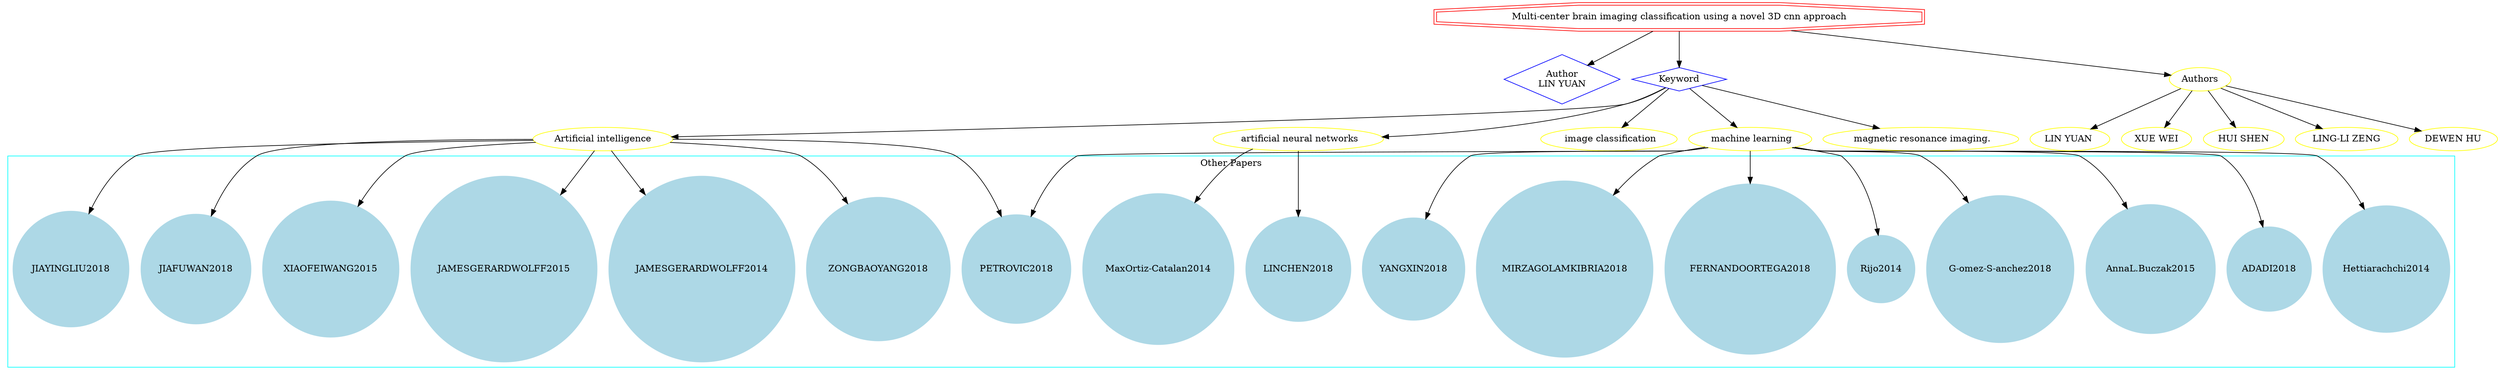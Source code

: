 strict digraph mind_map24 {
	node [color=red shape=doubleoctagon]
	"Multi-center brain imaging classification using a novel 3D cnn approach"
	node [color=blue shape=diamond]
	"Author
LIN YUAN"
	Keyword
	"Multi-center brain imaging classification using a novel 3D cnn approach" -> "Author
LIN YUAN"
	"Multi-center brain imaging classification using a novel 3D cnn approach" -> Keyword
	node [color=yellow shape=ellipse]
	"Artificial intelligence"
	Keyword -> "Artificial intelligence"
	" artificial neural networks"
	Keyword -> " artificial neural networks"
	" image classification"
	Keyword -> " image classification"
	" machine learning"
	Keyword -> " machine learning"
	" magnetic resonance imaging."
	Keyword -> " magnetic resonance imaging."
	subgraph cluster_0 {
		node [style=filled]
		node [color=lightblue shape=circle]
		label="Other Papers"
		color=cyan
		JAMESGERARDWOLFF2015
		PETROVIC2018
		JIAFUWAN2018
		JIAYINGLIU2018
		ZONGBAOYANG2018
		FERNANDOORTEGA2018
		XIAOFEIWANG2015
		JAMESGERARDWOLFF2014
		MIRZAGOLAMKIBRIA2018
		YANGXIN2018
		Hettiarachchi2014
		ADADI2018
		"MaxOrtiz-Catalan2014"
		LINCHEN2018
		"AnnaL.Buczak2015"
		"G-omez-S-anchez2018"
		Rijo2014
	}
	"Artificial intelligence" -> JAMESGERARDWOLFF2015
	"Artificial intelligence" -> PETROVIC2018
	"Artificial intelligence" -> JIAFUWAN2018
	"Artificial intelligence" -> JIAYINGLIU2018
	"Artificial intelligence" -> ZONGBAOYANG2018
	"Artificial intelligence" -> XIAOFEIWANG2015
	"Artificial intelligence" -> JAMESGERARDWOLFF2014
	" artificial neural networks" -> "MaxOrtiz-Catalan2014"
	" artificial neural networks" -> LINCHEN2018
	" machine learning" -> PETROVIC2018
	" machine learning" -> FERNANDOORTEGA2018
	" machine learning" -> MIRZAGOLAMKIBRIA2018
	" machine learning" -> YANGXIN2018
	" machine learning" -> Hettiarachchi2014
	" machine learning" -> ADADI2018
	" machine learning" -> "AnnaL.Buczak2015"
	" machine learning" -> "G-omez-S-anchez2018"
	" machine learning" -> Rijo2014
	"Multi-center brain imaging classification using a novel 3D cnn approach" -> Authors
	Authors -> "LIN YUAN "
	Authors -> "XUE WEI"
	Authors -> "HUI SHEN"
	Authors -> "LING-LI ZENG"
	Authors -> "DEWEN HU"
}

